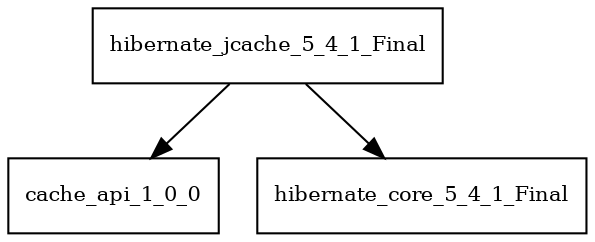 digraph hibernate_jcache_5_4_1_Final_dependencies {
  node [shape = box, fontsize=10.0];
  hibernate_jcache_5_4_1_Final -> cache_api_1_0_0;
  hibernate_jcache_5_4_1_Final -> hibernate_core_5_4_1_Final;
}
